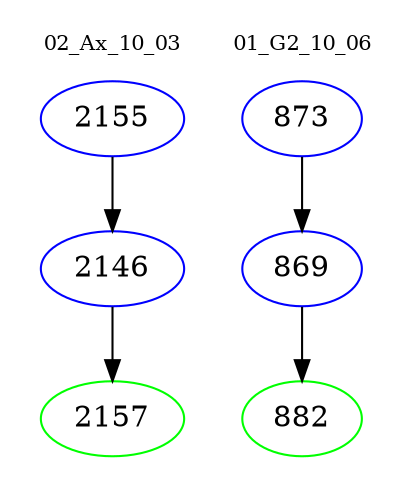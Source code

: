 digraph{
subgraph cluster_0 {
color = white
label = "02_Ax_10_03";
fontsize=10;
T0_2155 [label="2155", color="blue"]
T0_2155 -> T0_2146 [color="black"]
T0_2146 [label="2146", color="blue"]
T0_2146 -> T0_2157 [color="black"]
T0_2157 [label="2157", color="green"]
}
subgraph cluster_1 {
color = white
label = "01_G2_10_06";
fontsize=10;
T1_873 [label="873", color="blue"]
T1_873 -> T1_869 [color="black"]
T1_869 [label="869", color="blue"]
T1_869 -> T1_882 [color="black"]
T1_882 [label="882", color="green"]
}
}
